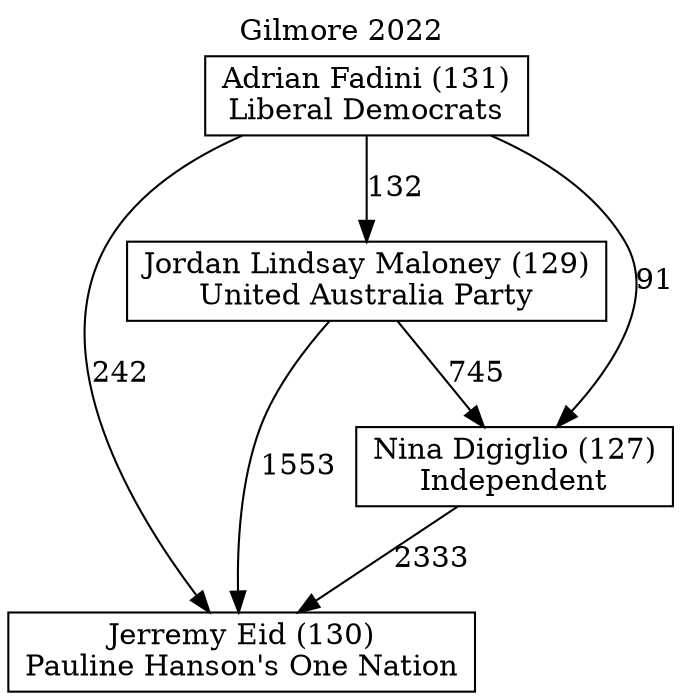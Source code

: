 // House preference flow
digraph "Jerremy Eid (130)_Gilmore_2022" {
	graph [label="Gilmore 2022" labelloc=t mclimit=10]
	node [shape=box]
	"Jordan Lindsay Maloney (129)" [label="Jordan Lindsay Maloney (129)
United Australia Party"]
	"Jerremy Eid (130)" [label="Jerremy Eid (130)
Pauline Hanson's One Nation"]
	"Adrian Fadini (131)" [label="Adrian Fadini (131)
Liberal Democrats"]
	"Nina Digiglio (127)" [label="Nina Digiglio (127)
Independent"]
	"Jordan Lindsay Maloney (129)" -> "Jerremy Eid (130)" [label=1553]
	"Adrian Fadini (131)" -> "Jerremy Eid (130)" [label=242]
	"Nina Digiglio (127)" -> "Jerremy Eid (130)" [label=2333]
	"Adrian Fadini (131)" -> "Jordan Lindsay Maloney (129)" [label=132]
	"Jordan Lindsay Maloney (129)" -> "Nina Digiglio (127)" [label=745]
	"Adrian Fadini (131)" -> "Nina Digiglio (127)" [label=91]
}
